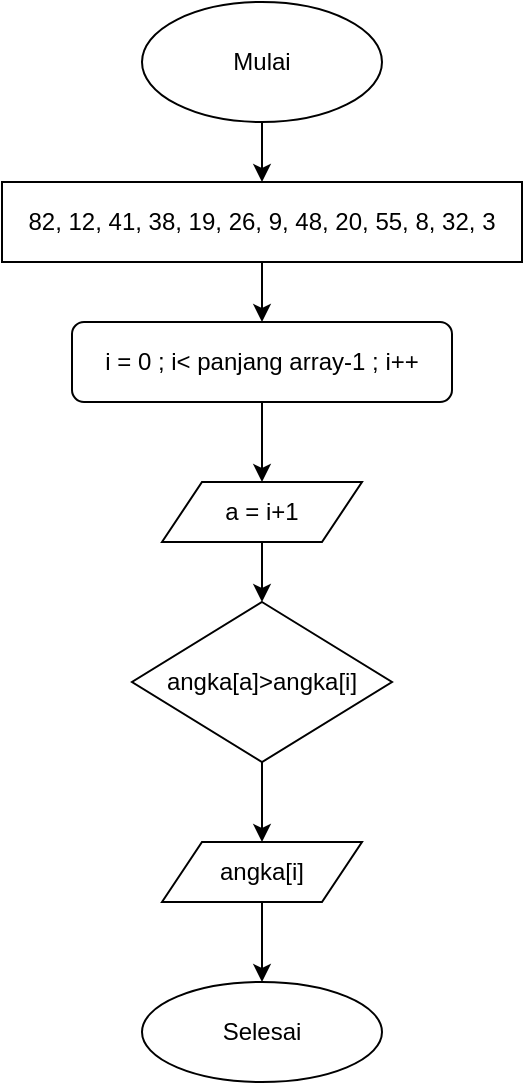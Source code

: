 <mxfile version="13.0.3" type="device"><diagram id="AZ9-SQxvVenGQUGosIQc" name="Page-1"><mxGraphModel dx="852" dy="494" grid="1" gridSize="10" guides="1" tooltips="1" connect="1" arrows="1" fold="1" page="1" pageScale="1" pageWidth="850" pageHeight="1100" math="0" shadow="0"><root><mxCell id="0"/><mxCell id="1" parent="0"/><mxCell id="4odF9Y-_XeF-IJeantSF-2" style="edgeStyle=orthogonalEdgeStyle;rounded=0;orthogonalLoop=1;jettySize=auto;html=1;" edge="1" parent="1" source="4odF9Y-_XeF-IJeantSF-1"><mxGeometry relative="1" as="geometry"><mxPoint x="400" y="130" as="targetPoint"/></mxGeometry></mxCell><mxCell id="4odF9Y-_XeF-IJeantSF-1" value="Mulai" style="ellipse;whiteSpace=wrap;html=1;" vertex="1" parent="1"><mxGeometry x="340" y="40" width="120" height="60" as="geometry"/></mxCell><mxCell id="4odF9Y-_XeF-IJeantSF-4" style="edgeStyle=orthogonalEdgeStyle;rounded=0;orthogonalLoop=1;jettySize=auto;html=1;" edge="1" parent="1" source="4odF9Y-_XeF-IJeantSF-3"><mxGeometry relative="1" as="geometry"><mxPoint x="400" y="200" as="targetPoint"/></mxGeometry></mxCell><mxCell id="4odF9Y-_XeF-IJeantSF-3" value="82, 12, 41, 38, 19, 26, 9, 48, 20, 55, 8, 32, 3" style="rounded=0;whiteSpace=wrap;html=1;" vertex="1" parent="1"><mxGeometry x="270" y="130" width="260" height="40" as="geometry"/></mxCell><mxCell id="4odF9Y-_XeF-IJeantSF-7" style="edgeStyle=orthogonalEdgeStyle;rounded=0;orthogonalLoop=1;jettySize=auto;html=1;" edge="1" parent="1" source="4odF9Y-_XeF-IJeantSF-6"><mxGeometry relative="1" as="geometry"><mxPoint x="400" y="280" as="targetPoint"/></mxGeometry></mxCell><mxCell id="4odF9Y-_XeF-IJeantSF-6" value="i = 0 ; i&amp;lt; panjang array-1 ; i++" style="rounded=1;whiteSpace=wrap;html=1;" vertex="1" parent="1"><mxGeometry x="305" y="200" width="190" height="40" as="geometry"/></mxCell><mxCell id="4odF9Y-_XeF-IJeantSF-9" style="edgeStyle=orthogonalEdgeStyle;rounded=0;orthogonalLoop=1;jettySize=auto;html=1;" edge="1" parent="1" source="4odF9Y-_XeF-IJeantSF-8"><mxGeometry relative="1" as="geometry"><mxPoint x="400" y="340" as="targetPoint"/></mxGeometry></mxCell><mxCell id="4odF9Y-_XeF-IJeantSF-8" value="a = i+1" style="shape=parallelogram;perimeter=parallelogramPerimeter;whiteSpace=wrap;html=1;" vertex="1" parent="1"><mxGeometry x="350" y="280" width="100" height="30" as="geometry"/></mxCell><mxCell id="4odF9Y-_XeF-IJeantSF-11" style="edgeStyle=orthogonalEdgeStyle;rounded=0;orthogonalLoop=1;jettySize=auto;html=1;" edge="1" parent="1" source="4odF9Y-_XeF-IJeantSF-10"><mxGeometry relative="1" as="geometry"><mxPoint x="400" y="460" as="targetPoint"/></mxGeometry></mxCell><mxCell id="4odF9Y-_XeF-IJeantSF-10" value="angka[a]&gt;angka[i]" style="rhombus;whiteSpace=wrap;html=1;" vertex="1" parent="1"><mxGeometry x="335" y="340" width="130" height="80" as="geometry"/></mxCell><mxCell id="4odF9Y-_XeF-IJeantSF-13" style="edgeStyle=orthogonalEdgeStyle;rounded=0;orthogonalLoop=1;jettySize=auto;html=1;" edge="1" parent="1" source="4odF9Y-_XeF-IJeantSF-12" target="4odF9Y-_XeF-IJeantSF-14"><mxGeometry relative="1" as="geometry"><mxPoint x="400" y="520" as="targetPoint"/></mxGeometry></mxCell><mxCell id="4odF9Y-_XeF-IJeantSF-12" value="angka[i]" style="shape=parallelogram;perimeter=parallelogramPerimeter;whiteSpace=wrap;html=1;" vertex="1" parent="1"><mxGeometry x="350" y="460" width="100" height="30" as="geometry"/></mxCell><mxCell id="4odF9Y-_XeF-IJeantSF-14" value="Selesai" style="ellipse;whiteSpace=wrap;html=1;" vertex="1" parent="1"><mxGeometry x="340" y="530" width="120" height="50" as="geometry"/></mxCell></root></mxGraphModel></diagram></mxfile>